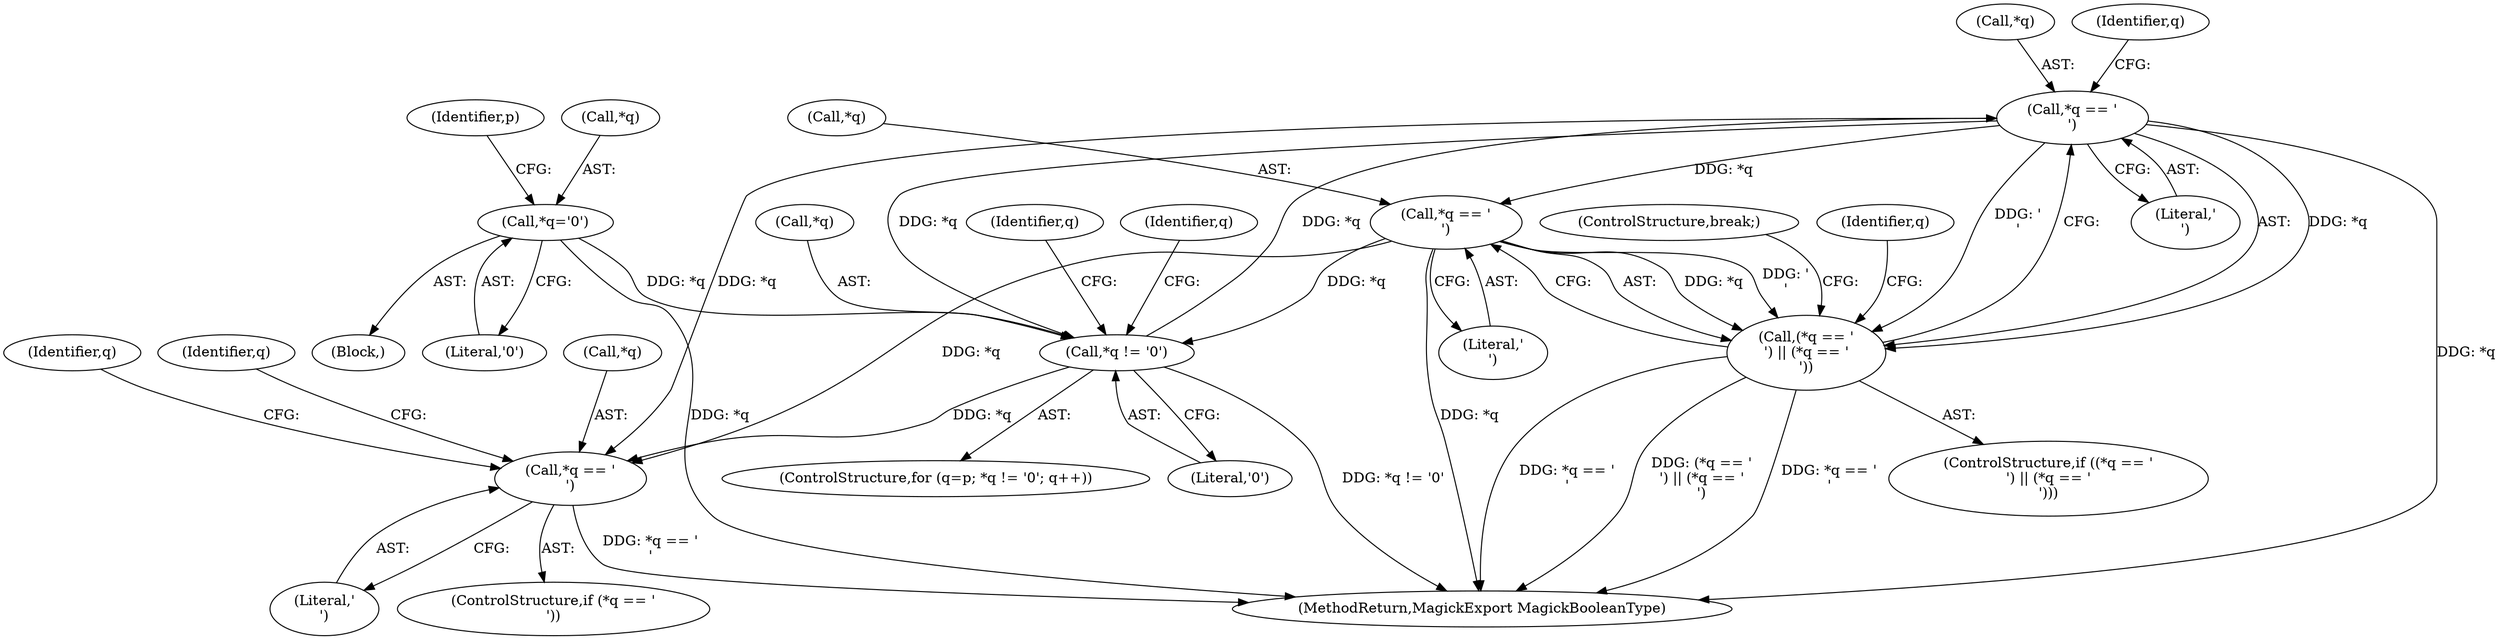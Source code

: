 digraph "0_ImageMagick_f595a1985233c399a05c0c37cc41de16a90dd025@pointer" {
"1000275" [label="(Call,*q == '\r')"];
"1000267" [label="(Call,*q != '\0')"];
"1000279" [label="(Call,*q == '\n')"];
"1000275" [label="(Call,*q == '\r')"];
"1000296" [label="(Call,*q='\0')"];
"1000274" [label="(Call,(*q == '\r') || (*q == '\n'))"];
"1000285" [label="(Call,*q == '\r')"];
"1000288" [label="(Literal,'\r')"];
"1000283" [label="(ControlStructure,break;)"];
"1000273" [label="(ControlStructure,if ((*q == '\r') || (*q == '\n')))"];
"1000268" [label="(Call,*q)"];
"1000287" [label="(Identifier,q)"];
"1000277" [label="(Identifier,q)"];
"1000276" [label="(Call,*q)"];
"1000296" [label="(Call,*q='\0')"];
"1000282" [label="(Literal,'\n')"];
"1000292" [label="(Identifier,q)"];
"1000270" [label="(Literal,'\0')"];
"1000275" [label="(Call,*q == '\r')"];
"1000272" [label="(Identifier,q)"];
"1000284" [label="(ControlStructure,if (*q == '\r'))"];
"1002025" [label="(MethodReturn,MagickExport MagickBooleanType)"];
"1000297" [label="(Call,*q)"];
"1000286" [label="(Call,*q)"];
"1000278" [label="(Literal,'\r')"];
"1000267" [label="(Call,*q != '\0')"];
"1000301" [label="(Identifier,p)"];
"1000263" [label="(ControlStructure,for (q=p; *q != '\0'; q++))"];
"1000299" [label="(Literal,'\0')"];
"1000279" [label="(Call,*q == '\n')"];
"1000256" [label="(Block,)"];
"1000298" [label="(Identifier,q)"];
"1000280" [label="(Call,*q)"];
"1000281" [label="(Identifier,q)"];
"1000285" [label="(Call,*q == '\r')"];
"1000274" [label="(Call,(*q == '\r') || (*q == '\n'))"];
"1000275" -> "1000274"  [label="AST: "];
"1000275" -> "1000278"  [label="CFG: "];
"1000276" -> "1000275"  [label="AST: "];
"1000278" -> "1000275"  [label="AST: "];
"1000281" -> "1000275"  [label="CFG: "];
"1000274" -> "1000275"  [label="CFG: "];
"1000275" -> "1002025"  [label="DDG: *q"];
"1000275" -> "1000267"  [label="DDG: *q"];
"1000275" -> "1000274"  [label="DDG: *q"];
"1000275" -> "1000274"  [label="DDG: '\r'"];
"1000267" -> "1000275"  [label="DDG: *q"];
"1000275" -> "1000279"  [label="DDG: *q"];
"1000275" -> "1000285"  [label="DDG: *q"];
"1000267" -> "1000263"  [label="AST: "];
"1000267" -> "1000270"  [label="CFG: "];
"1000268" -> "1000267"  [label="AST: "];
"1000270" -> "1000267"  [label="AST: "];
"1000277" -> "1000267"  [label="CFG: "];
"1000287" -> "1000267"  [label="CFG: "];
"1000267" -> "1002025"  [label="DDG: *q != '\0'"];
"1000279" -> "1000267"  [label="DDG: *q"];
"1000296" -> "1000267"  [label="DDG: *q"];
"1000267" -> "1000285"  [label="DDG: *q"];
"1000279" -> "1000274"  [label="AST: "];
"1000279" -> "1000282"  [label="CFG: "];
"1000280" -> "1000279"  [label="AST: "];
"1000282" -> "1000279"  [label="AST: "];
"1000274" -> "1000279"  [label="CFG: "];
"1000279" -> "1002025"  [label="DDG: *q"];
"1000279" -> "1000274"  [label="DDG: *q"];
"1000279" -> "1000274"  [label="DDG: '\n'"];
"1000279" -> "1000285"  [label="DDG: *q"];
"1000296" -> "1000256"  [label="AST: "];
"1000296" -> "1000299"  [label="CFG: "];
"1000297" -> "1000296"  [label="AST: "];
"1000299" -> "1000296"  [label="AST: "];
"1000301" -> "1000296"  [label="CFG: "];
"1000296" -> "1002025"  [label="DDG: *q"];
"1000274" -> "1000273"  [label="AST: "];
"1000283" -> "1000274"  [label="CFG: "];
"1000272" -> "1000274"  [label="CFG: "];
"1000274" -> "1002025"  [label="DDG: *q == '\r'"];
"1000274" -> "1002025"  [label="DDG: (*q == '\r') || (*q == '\n')"];
"1000274" -> "1002025"  [label="DDG: *q == '\n'"];
"1000285" -> "1000284"  [label="AST: "];
"1000285" -> "1000288"  [label="CFG: "];
"1000286" -> "1000285"  [label="AST: "];
"1000288" -> "1000285"  [label="AST: "];
"1000292" -> "1000285"  [label="CFG: "];
"1000298" -> "1000285"  [label="CFG: "];
"1000285" -> "1002025"  [label="DDG: *q == '\r'"];
}
